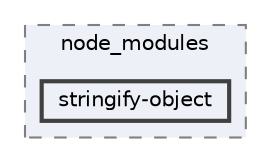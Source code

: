 digraph "pkiclassroomrescheduler/src/main/frontend/node_modules/stringify-object"
{
 // LATEX_PDF_SIZE
  bgcolor="transparent";
  edge [fontname=Helvetica,fontsize=10,labelfontname=Helvetica,labelfontsize=10];
  node [fontname=Helvetica,fontsize=10,shape=box,height=0.2,width=0.4];
  compound=true
  subgraph clusterdir_72953eda66ccb3a2722c28e1c3e6c23b {
    graph [ bgcolor="#edf0f7", pencolor="grey50", label="node_modules", fontname=Helvetica,fontsize=10 style="filled,dashed", URL="dir_72953eda66ccb3a2722c28e1c3e6c23b.html",tooltip=""]
  dir_10acb015ba6870f385824c8bf940be2c [label="stringify-object", fillcolor="#edf0f7", color="grey25", style="filled,bold", URL="dir_10acb015ba6870f385824c8bf940be2c.html",tooltip=""];
  }
}

